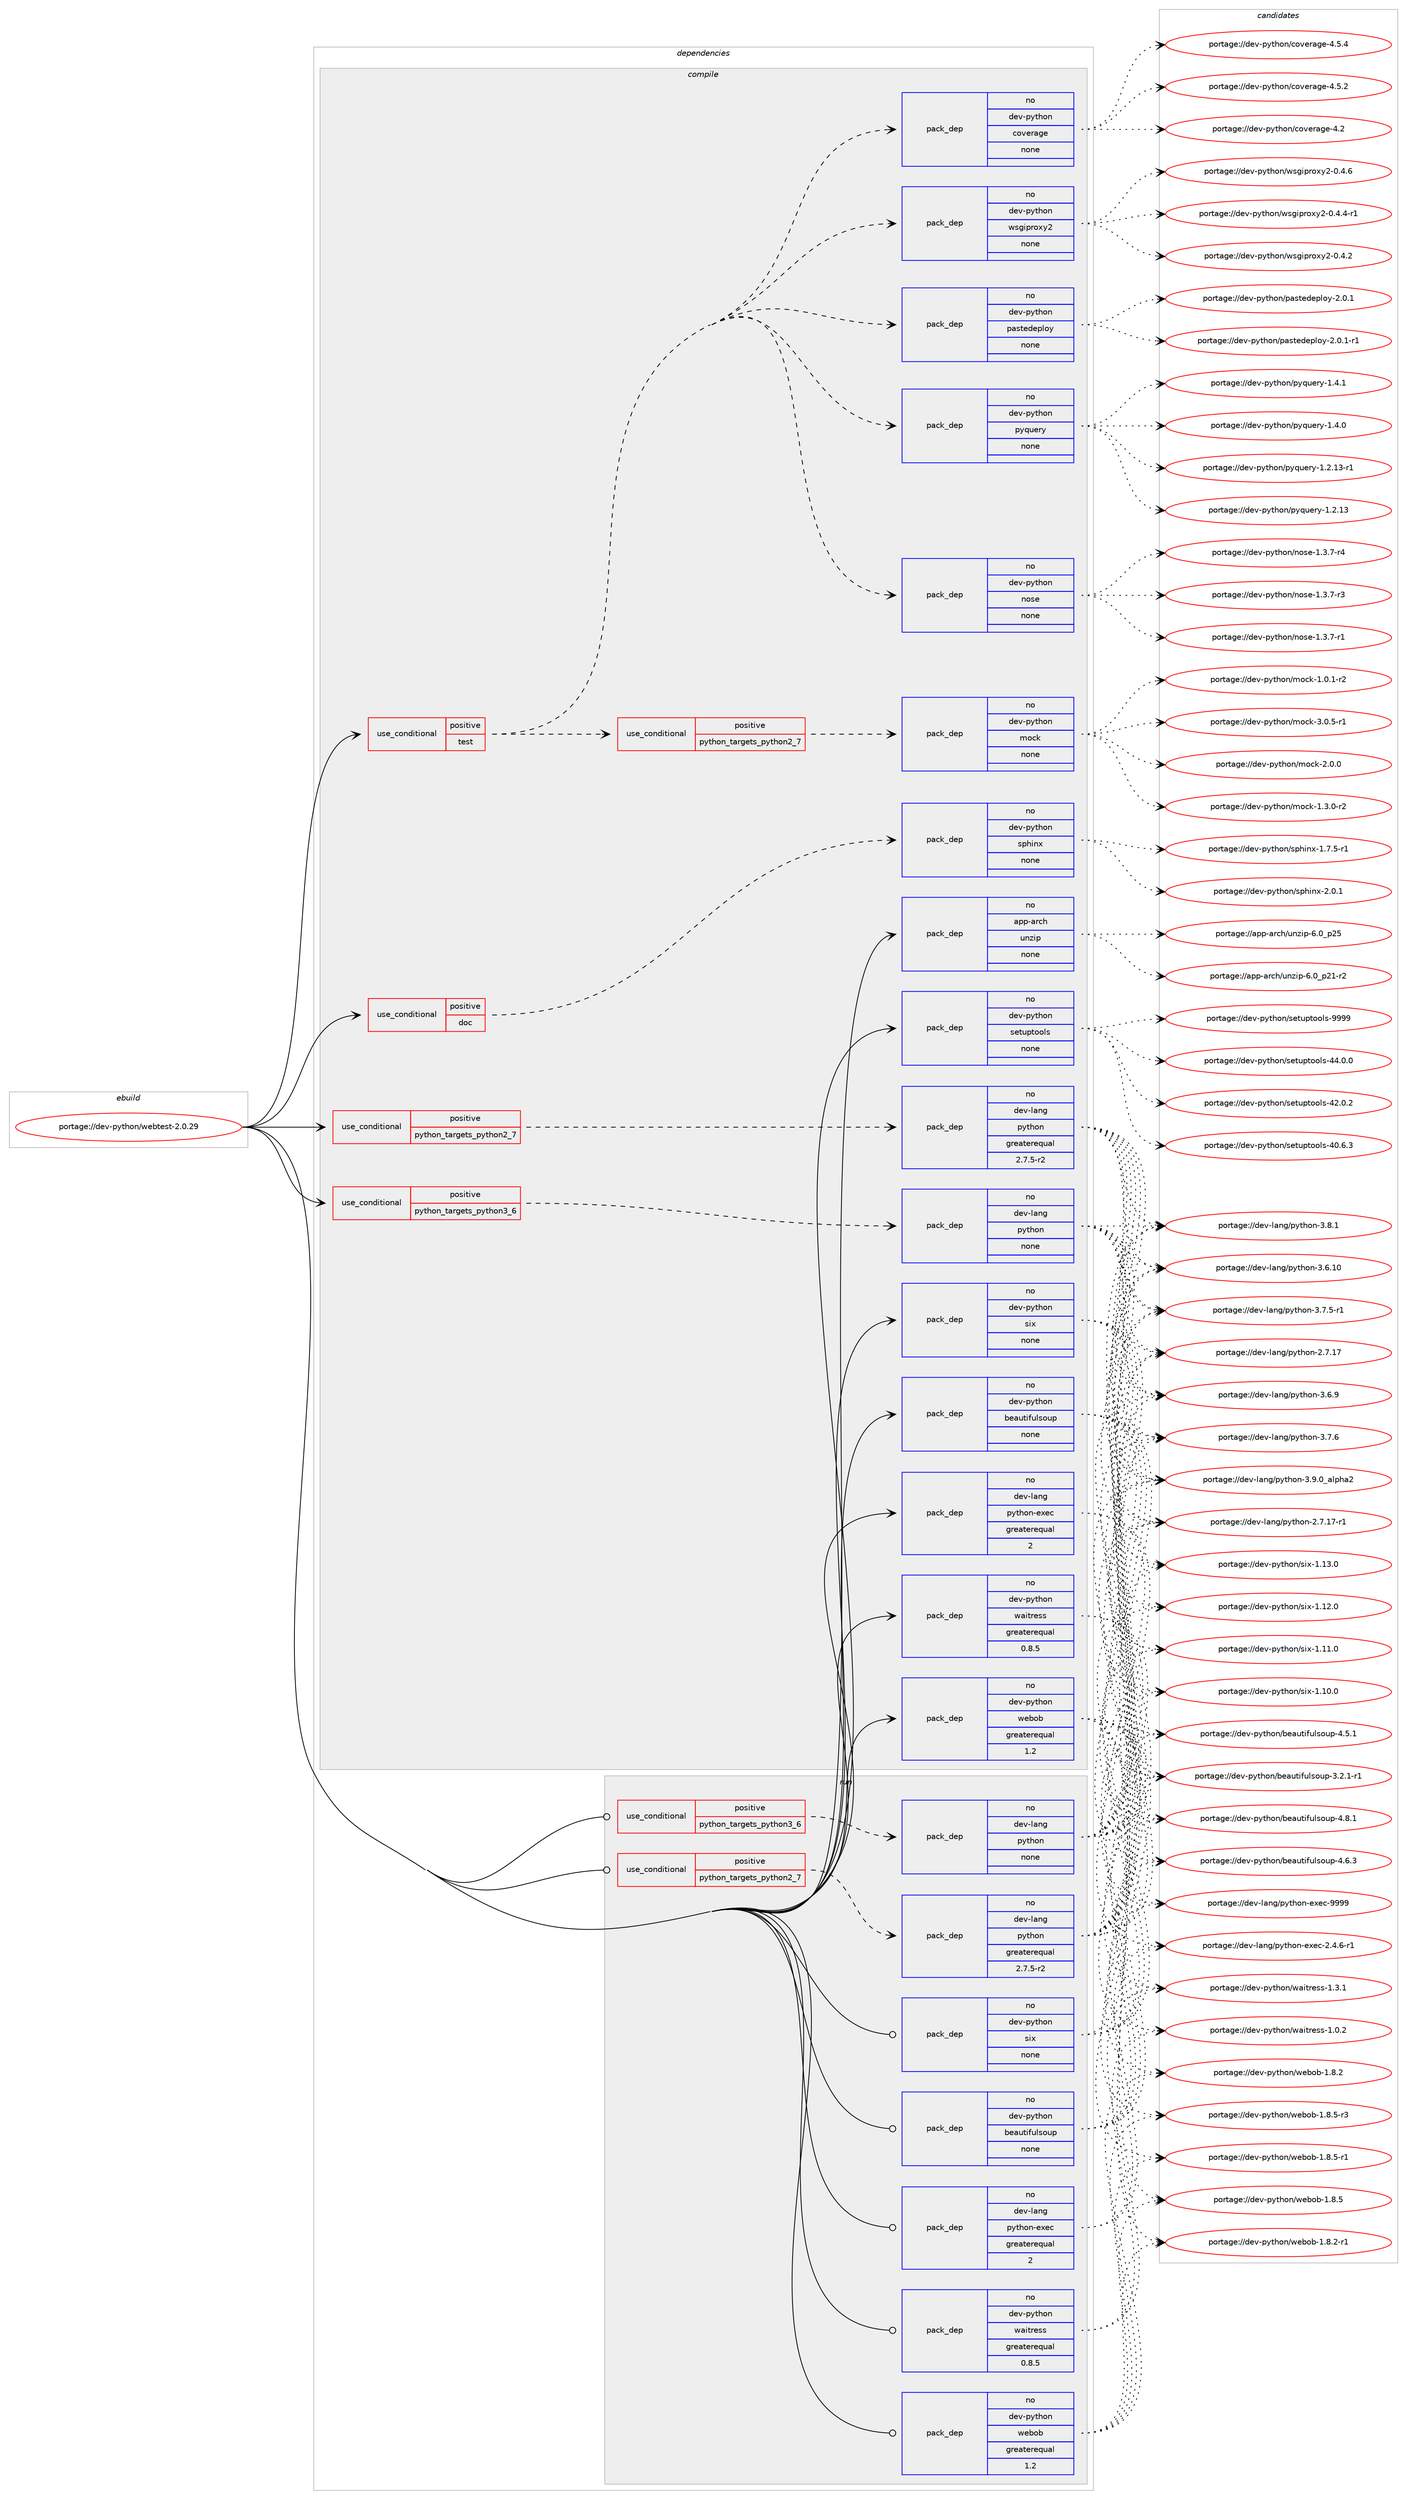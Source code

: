 digraph prolog {

# *************
# Graph options
# *************

newrank=true;
concentrate=true;
compound=true;
graph [rankdir=LR,fontname=Helvetica,fontsize=10,ranksep=1.5];#, ranksep=2.5, nodesep=0.2];
edge  [arrowhead=vee];
node  [fontname=Helvetica,fontsize=10];

# **********
# The ebuild
# **********

subgraph cluster_leftcol {
color=gray;
label=<<i>ebuild</i>>;
id [label="portage://dev-python/webtest-2.0.29", color=red, width=4, href="../dev-python/webtest-2.0.29.svg"];
}

# ****************
# The dependencies
# ****************

subgraph cluster_midcol {
color=gray;
label=<<i>dependencies</i>>;
subgraph cluster_compile {
fillcolor="#eeeeee";
style=filled;
label=<<i>compile</i>>;
subgraph cond103743 {
dependency418308 [label=<<TABLE BORDER="0" CELLBORDER="1" CELLSPACING="0" CELLPADDING="4"><TR><TD ROWSPAN="3" CELLPADDING="10">use_conditional</TD></TR><TR><TD>positive</TD></TR><TR><TD>doc</TD></TR></TABLE>>, shape=none, color=red];
subgraph pack309684 {
dependency418309 [label=<<TABLE BORDER="0" CELLBORDER="1" CELLSPACING="0" CELLPADDING="4" WIDTH="220"><TR><TD ROWSPAN="6" CELLPADDING="30">pack_dep</TD></TR><TR><TD WIDTH="110">no</TD></TR><TR><TD>dev-python</TD></TR><TR><TD>sphinx</TD></TR><TR><TD>none</TD></TR><TR><TD></TD></TR></TABLE>>, shape=none, color=blue];
}
dependency418308:e -> dependency418309:w [weight=20,style="dashed",arrowhead="vee"];
}
id:e -> dependency418308:w [weight=20,style="solid",arrowhead="vee"];
subgraph cond103744 {
dependency418310 [label=<<TABLE BORDER="0" CELLBORDER="1" CELLSPACING="0" CELLPADDING="4"><TR><TD ROWSPAN="3" CELLPADDING="10">use_conditional</TD></TR><TR><TD>positive</TD></TR><TR><TD>python_targets_python2_7</TD></TR></TABLE>>, shape=none, color=red];
subgraph pack309685 {
dependency418311 [label=<<TABLE BORDER="0" CELLBORDER="1" CELLSPACING="0" CELLPADDING="4" WIDTH="220"><TR><TD ROWSPAN="6" CELLPADDING="30">pack_dep</TD></TR><TR><TD WIDTH="110">no</TD></TR><TR><TD>dev-lang</TD></TR><TR><TD>python</TD></TR><TR><TD>greaterequal</TD></TR><TR><TD>2.7.5-r2</TD></TR></TABLE>>, shape=none, color=blue];
}
dependency418310:e -> dependency418311:w [weight=20,style="dashed",arrowhead="vee"];
}
id:e -> dependency418310:w [weight=20,style="solid",arrowhead="vee"];
subgraph cond103745 {
dependency418312 [label=<<TABLE BORDER="0" CELLBORDER="1" CELLSPACING="0" CELLPADDING="4"><TR><TD ROWSPAN="3" CELLPADDING="10">use_conditional</TD></TR><TR><TD>positive</TD></TR><TR><TD>python_targets_python3_6</TD></TR></TABLE>>, shape=none, color=red];
subgraph pack309686 {
dependency418313 [label=<<TABLE BORDER="0" CELLBORDER="1" CELLSPACING="0" CELLPADDING="4" WIDTH="220"><TR><TD ROWSPAN="6" CELLPADDING="30">pack_dep</TD></TR><TR><TD WIDTH="110">no</TD></TR><TR><TD>dev-lang</TD></TR><TR><TD>python</TD></TR><TR><TD>none</TD></TR><TR><TD></TD></TR></TABLE>>, shape=none, color=blue];
}
dependency418312:e -> dependency418313:w [weight=20,style="dashed",arrowhead="vee"];
}
id:e -> dependency418312:w [weight=20,style="solid",arrowhead="vee"];
subgraph cond103746 {
dependency418314 [label=<<TABLE BORDER="0" CELLBORDER="1" CELLSPACING="0" CELLPADDING="4"><TR><TD ROWSPAN="3" CELLPADDING="10">use_conditional</TD></TR><TR><TD>positive</TD></TR><TR><TD>test</TD></TR></TABLE>>, shape=none, color=red];
subgraph pack309687 {
dependency418315 [label=<<TABLE BORDER="0" CELLBORDER="1" CELLSPACING="0" CELLPADDING="4" WIDTH="220"><TR><TD ROWSPAN="6" CELLPADDING="30">pack_dep</TD></TR><TR><TD WIDTH="110">no</TD></TR><TR><TD>dev-python</TD></TR><TR><TD>nose</TD></TR><TR><TD>none</TD></TR><TR><TD></TD></TR></TABLE>>, shape=none, color=blue];
}
dependency418314:e -> dependency418315:w [weight=20,style="dashed",arrowhead="vee"];
subgraph pack309688 {
dependency418316 [label=<<TABLE BORDER="0" CELLBORDER="1" CELLSPACING="0" CELLPADDING="4" WIDTH="220"><TR><TD ROWSPAN="6" CELLPADDING="30">pack_dep</TD></TR><TR><TD WIDTH="110">no</TD></TR><TR><TD>dev-python</TD></TR><TR><TD>pyquery</TD></TR><TR><TD>none</TD></TR><TR><TD></TD></TR></TABLE>>, shape=none, color=blue];
}
dependency418314:e -> dependency418316:w [weight=20,style="dashed",arrowhead="vee"];
subgraph pack309689 {
dependency418317 [label=<<TABLE BORDER="0" CELLBORDER="1" CELLSPACING="0" CELLPADDING="4" WIDTH="220"><TR><TD ROWSPAN="6" CELLPADDING="30">pack_dep</TD></TR><TR><TD WIDTH="110">no</TD></TR><TR><TD>dev-python</TD></TR><TR><TD>pastedeploy</TD></TR><TR><TD>none</TD></TR><TR><TD></TD></TR></TABLE>>, shape=none, color=blue];
}
dependency418314:e -> dependency418317:w [weight=20,style="dashed",arrowhead="vee"];
subgraph pack309690 {
dependency418318 [label=<<TABLE BORDER="0" CELLBORDER="1" CELLSPACING="0" CELLPADDING="4" WIDTH="220"><TR><TD ROWSPAN="6" CELLPADDING="30">pack_dep</TD></TR><TR><TD WIDTH="110">no</TD></TR><TR><TD>dev-python</TD></TR><TR><TD>wsgiproxy2</TD></TR><TR><TD>none</TD></TR><TR><TD></TD></TR></TABLE>>, shape=none, color=blue];
}
dependency418314:e -> dependency418318:w [weight=20,style="dashed",arrowhead="vee"];
subgraph pack309691 {
dependency418319 [label=<<TABLE BORDER="0" CELLBORDER="1" CELLSPACING="0" CELLPADDING="4" WIDTH="220"><TR><TD ROWSPAN="6" CELLPADDING="30">pack_dep</TD></TR><TR><TD WIDTH="110">no</TD></TR><TR><TD>dev-python</TD></TR><TR><TD>coverage</TD></TR><TR><TD>none</TD></TR><TR><TD></TD></TR></TABLE>>, shape=none, color=blue];
}
dependency418314:e -> dependency418319:w [weight=20,style="dashed",arrowhead="vee"];
subgraph cond103747 {
dependency418320 [label=<<TABLE BORDER="0" CELLBORDER="1" CELLSPACING="0" CELLPADDING="4"><TR><TD ROWSPAN="3" CELLPADDING="10">use_conditional</TD></TR><TR><TD>positive</TD></TR><TR><TD>python_targets_python2_7</TD></TR></TABLE>>, shape=none, color=red];
subgraph pack309692 {
dependency418321 [label=<<TABLE BORDER="0" CELLBORDER="1" CELLSPACING="0" CELLPADDING="4" WIDTH="220"><TR><TD ROWSPAN="6" CELLPADDING="30">pack_dep</TD></TR><TR><TD WIDTH="110">no</TD></TR><TR><TD>dev-python</TD></TR><TR><TD>mock</TD></TR><TR><TD>none</TD></TR><TR><TD></TD></TR></TABLE>>, shape=none, color=blue];
}
dependency418320:e -> dependency418321:w [weight=20,style="dashed",arrowhead="vee"];
}
dependency418314:e -> dependency418320:w [weight=20,style="dashed",arrowhead="vee"];
}
id:e -> dependency418314:w [weight=20,style="solid",arrowhead="vee"];
subgraph pack309693 {
dependency418322 [label=<<TABLE BORDER="0" CELLBORDER="1" CELLSPACING="0" CELLPADDING="4" WIDTH="220"><TR><TD ROWSPAN="6" CELLPADDING="30">pack_dep</TD></TR><TR><TD WIDTH="110">no</TD></TR><TR><TD>app-arch</TD></TR><TR><TD>unzip</TD></TR><TR><TD>none</TD></TR><TR><TD></TD></TR></TABLE>>, shape=none, color=blue];
}
id:e -> dependency418322:w [weight=20,style="solid",arrowhead="vee"];
subgraph pack309694 {
dependency418323 [label=<<TABLE BORDER="0" CELLBORDER="1" CELLSPACING="0" CELLPADDING="4" WIDTH="220"><TR><TD ROWSPAN="6" CELLPADDING="30">pack_dep</TD></TR><TR><TD WIDTH="110">no</TD></TR><TR><TD>dev-lang</TD></TR><TR><TD>python-exec</TD></TR><TR><TD>greaterequal</TD></TR><TR><TD>2</TD></TR></TABLE>>, shape=none, color=blue];
}
id:e -> dependency418323:w [weight=20,style="solid",arrowhead="vee"];
subgraph pack309695 {
dependency418324 [label=<<TABLE BORDER="0" CELLBORDER="1" CELLSPACING="0" CELLPADDING="4" WIDTH="220"><TR><TD ROWSPAN="6" CELLPADDING="30">pack_dep</TD></TR><TR><TD WIDTH="110">no</TD></TR><TR><TD>dev-python</TD></TR><TR><TD>beautifulsoup</TD></TR><TR><TD>none</TD></TR><TR><TD></TD></TR></TABLE>>, shape=none, color=blue];
}
id:e -> dependency418324:w [weight=20,style="solid",arrowhead="vee"];
subgraph pack309696 {
dependency418325 [label=<<TABLE BORDER="0" CELLBORDER="1" CELLSPACING="0" CELLPADDING="4" WIDTH="220"><TR><TD ROWSPAN="6" CELLPADDING="30">pack_dep</TD></TR><TR><TD WIDTH="110">no</TD></TR><TR><TD>dev-python</TD></TR><TR><TD>setuptools</TD></TR><TR><TD>none</TD></TR><TR><TD></TD></TR></TABLE>>, shape=none, color=blue];
}
id:e -> dependency418325:w [weight=20,style="solid",arrowhead="vee"];
subgraph pack309697 {
dependency418326 [label=<<TABLE BORDER="0" CELLBORDER="1" CELLSPACING="0" CELLPADDING="4" WIDTH="220"><TR><TD ROWSPAN="6" CELLPADDING="30">pack_dep</TD></TR><TR><TD WIDTH="110">no</TD></TR><TR><TD>dev-python</TD></TR><TR><TD>six</TD></TR><TR><TD>none</TD></TR><TR><TD></TD></TR></TABLE>>, shape=none, color=blue];
}
id:e -> dependency418326:w [weight=20,style="solid",arrowhead="vee"];
subgraph pack309698 {
dependency418327 [label=<<TABLE BORDER="0" CELLBORDER="1" CELLSPACING="0" CELLPADDING="4" WIDTH="220"><TR><TD ROWSPAN="6" CELLPADDING="30">pack_dep</TD></TR><TR><TD WIDTH="110">no</TD></TR><TR><TD>dev-python</TD></TR><TR><TD>waitress</TD></TR><TR><TD>greaterequal</TD></TR><TR><TD>0.8.5</TD></TR></TABLE>>, shape=none, color=blue];
}
id:e -> dependency418327:w [weight=20,style="solid",arrowhead="vee"];
subgraph pack309699 {
dependency418328 [label=<<TABLE BORDER="0" CELLBORDER="1" CELLSPACING="0" CELLPADDING="4" WIDTH="220"><TR><TD ROWSPAN="6" CELLPADDING="30">pack_dep</TD></TR><TR><TD WIDTH="110">no</TD></TR><TR><TD>dev-python</TD></TR><TR><TD>webob</TD></TR><TR><TD>greaterequal</TD></TR><TR><TD>1.2</TD></TR></TABLE>>, shape=none, color=blue];
}
id:e -> dependency418328:w [weight=20,style="solid",arrowhead="vee"];
}
subgraph cluster_compileandrun {
fillcolor="#eeeeee";
style=filled;
label=<<i>compile and run</i>>;
}
subgraph cluster_run {
fillcolor="#eeeeee";
style=filled;
label=<<i>run</i>>;
subgraph cond103748 {
dependency418329 [label=<<TABLE BORDER="0" CELLBORDER="1" CELLSPACING="0" CELLPADDING="4"><TR><TD ROWSPAN="3" CELLPADDING="10">use_conditional</TD></TR><TR><TD>positive</TD></TR><TR><TD>python_targets_python2_7</TD></TR></TABLE>>, shape=none, color=red];
subgraph pack309700 {
dependency418330 [label=<<TABLE BORDER="0" CELLBORDER="1" CELLSPACING="0" CELLPADDING="4" WIDTH="220"><TR><TD ROWSPAN="6" CELLPADDING="30">pack_dep</TD></TR><TR><TD WIDTH="110">no</TD></TR><TR><TD>dev-lang</TD></TR><TR><TD>python</TD></TR><TR><TD>greaterequal</TD></TR><TR><TD>2.7.5-r2</TD></TR></TABLE>>, shape=none, color=blue];
}
dependency418329:e -> dependency418330:w [weight=20,style="dashed",arrowhead="vee"];
}
id:e -> dependency418329:w [weight=20,style="solid",arrowhead="odot"];
subgraph cond103749 {
dependency418331 [label=<<TABLE BORDER="0" CELLBORDER="1" CELLSPACING="0" CELLPADDING="4"><TR><TD ROWSPAN="3" CELLPADDING="10">use_conditional</TD></TR><TR><TD>positive</TD></TR><TR><TD>python_targets_python3_6</TD></TR></TABLE>>, shape=none, color=red];
subgraph pack309701 {
dependency418332 [label=<<TABLE BORDER="0" CELLBORDER="1" CELLSPACING="0" CELLPADDING="4" WIDTH="220"><TR><TD ROWSPAN="6" CELLPADDING="30">pack_dep</TD></TR><TR><TD WIDTH="110">no</TD></TR><TR><TD>dev-lang</TD></TR><TR><TD>python</TD></TR><TR><TD>none</TD></TR><TR><TD></TD></TR></TABLE>>, shape=none, color=blue];
}
dependency418331:e -> dependency418332:w [weight=20,style="dashed",arrowhead="vee"];
}
id:e -> dependency418331:w [weight=20,style="solid",arrowhead="odot"];
subgraph pack309702 {
dependency418333 [label=<<TABLE BORDER="0" CELLBORDER="1" CELLSPACING="0" CELLPADDING="4" WIDTH="220"><TR><TD ROWSPAN="6" CELLPADDING="30">pack_dep</TD></TR><TR><TD WIDTH="110">no</TD></TR><TR><TD>dev-lang</TD></TR><TR><TD>python-exec</TD></TR><TR><TD>greaterequal</TD></TR><TR><TD>2</TD></TR></TABLE>>, shape=none, color=blue];
}
id:e -> dependency418333:w [weight=20,style="solid",arrowhead="odot"];
subgraph pack309703 {
dependency418334 [label=<<TABLE BORDER="0" CELLBORDER="1" CELLSPACING="0" CELLPADDING="4" WIDTH="220"><TR><TD ROWSPAN="6" CELLPADDING="30">pack_dep</TD></TR><TR><TD WIDTH="110">no</TD></TR><TR><TD>dev-python</TD></TR><TR><TD>beautifulsoup</TD></TR><TR><TD>none</TD></TR><TR><TD></TD></TR></TABLE>>, shape=none, color=blue];
}
id:e -> dependency418334:w [weight=20,style="solid",arrowhead="odot"];
subgraph pack309704 {
dependency418335 [label=<<TABLE BORDER="0" CELLBORDER="1" CELLSPACING="0" CELLPADDING="4" WIDTH="220"><TR><TD ROWSPAN="6" CELLPADDING="30">pack_dep</TD></TR><TR><TD WIDTH="110">no</TD></TR><TR><TD>dev-python</TD></TR><TR><TD>six</TD></TR><TR><TD>none</TD></TR><TR><TD></TD></TR></TABLE>>, shape=none, color=blue];
}
id:e -> dependency418335:w [weight=20,style="solid",arrowhead="odot"];
subgraph pack309705 {
dependency418336 [label=<<TABLE BORDER="0" CELLBORDER="1" CELLSPACING="0" CELLPADDING="4" WIDTH="220"><TR><TD ROWSPAN="6" CELLPADDING="30">pack_dep</TD></TR><TR><TD WIDTH="110">no</TD></TR><TR><TD>dev-python</TD></TR><TR><TD>waitress</TD></TR><TR><TD>greaterequal</TD></TR><TR><TD>0.8.5</TD></TR></TABLE>>, shape=none, color=blue];
}
id:e -> dependency418336:w [weight=20,style="solid",arrowhead="odot"];
subgraph pack309706 {
dependency418337 [label=<<TABLE BORDER="0" CELLBORDER="1" CELLSPACING="0" CELLPADDING="4" WIDTH="220"><TR><TD ROWSPAN="6" CELLPADDING="30">pack_dep</TD></TR><TR><TD WIDTH="110">no</TD></TR><TR><TD>dev-python</TD></TR><TR><TD>webob</TD></TR><TR><TD>greaterequal</TD></TR><TR><TD>1.2</TD></TR></TABLE>>, shape=none, color=blue];
}
id:e -> dependency418337:w [weight=20,style="solid",arrowhead="odot"];
}
}

# **************
# The candidates
# **************

subgraph cluster_choices {
rank=same;
color=gray;
label=<<i>candidates</i>>;

subgraph choice309684 {
color=black;
nodesep=1;
choice1001011184511212111610411111047115112104105110120455046484649 [label="portage://dev-python/sphinx-2.0.1", color=red, width=4,href="../dev-python/sphinx-2.0.1.svg"];
choice10010111845112121116104111110471151121041051101204549465546534511449 [label="portage://dev-python/sphinx-1.7.5-r1", color=red, width=4,href="../dev-python/sphinx-1.7.5-r1.svg"];
dependency418309:e -> choice1001011184511212111610411111047115112104105110120455046484649:w [style=dotted,weight="100"];
dependency418309:e -> choice10010111845112121116104111110471151121041051101204549465546534511449:w [style=dotted,weight="100"];
}
subgraph choice309685 {
color=black;
nodesep=1;
choice10010111845108971101034711212111610411111045514657464895971081121049750 [label="portage://dev-lang/python-3.9.0_alpha2", color=red, width=4,href="../dev-lang/python-3.9.0_alpha2.svg"];
choice100101118451089711010347112121116104111110455146564649 [label="portage://dev-lang/python-3.8.1", color=red, width=4,href="../dev-lang/python-3.8.1.svg"];
choice100101118451089711010347112121116104111110455146554654 [label="portage://dev-lang/python-3.7.6", color=red, width=4,href="../dev-lang/python-3.7.6.svg"];
choice1001011184510897110103471121211161041111104551465546534511449 [label="portage://dev-lang/python-3.7.5-r1", color=red, width=4,href="../dev-lang/python-3.7.5-r1.svg"];
choice100101118451089711010347112121116104111110455146544657 [label="portage://dev-lang/python-3.6.9", color=red, width=4,href="../dev-lang/python-3.6.9.svg"];
choice10010111845108971101034711212111610411111045514654464948 [label="portage://dev-lang/python-3.6.10", color=red, width=4,href="../dev-lang/python-3.6.10.svg"];
choice100101118451089711010347112121116104111110455046554649554511449 [label="portage://dev-lang/python-2.7.17-r1", color=red, width=4,href="../dev-lang/python-2.7.17-r1.svg"];
choice10010111845108971101034711212111610411111045504655464955 [label="portage://dev-lang/python-2.7.17", color=red, width=4,href="../dev-lang/python-2.7.17.svg"];
dependency418311:e -> choice10010111845108971101034711212111610411111045514657464895971081121049750:w [style=dotted,weight="100"];
dependency418311:e -> choice100101118451089711010347112121116104111110455146564649:w [style=dotted,weight="100"];
dependency418311:e -> choice100101118451089711010347112121116104111110455146554654:w [style=dotted,weight="100"];
dependency418311:e -> choice1001011184510897110103471121211161041111104551465546534511449:w [style=dotted,weight="100"];
dependency418311:e -> choice100101118451089711010347112121116104111110455146544657:w [style=dotted,weight="100"];
dependency418311:e -> choice10010111845108971101034711212111610411111045514654464948:w [style=dotted,weight="100"];
dependency418311:e -> choice100101118451089711010347112121116104111110455046554649554511449:w [style=dotted,weight="100"];
dependency418311:e -> choice10010111845108971101034711212111610411111045504655464955:w [style=dotted,weight="100"];
}
subgraph choice309686 {
color=black;
nodesep=1;
choice10010111845108971101034711212111610411111045514657464895971081121049750 [label="portage://dev-lang/python-3.9.0_alpha2", color=red, width=4,href="../dev-lang/python-3.9.0_alpha2.svg"];
choice100101118451089711010347112121116104111110455146564649 [label="portage://dev-lang/python-3.8.1", color=red, width=4,href="../dev-lang/python-3.8.1.svg"];
choice100101118451089711010347112121116104111110455146554654 [label="portage://dev-lang/python-3.7.6", color=red, width=4,href="../dev-lang/python-3.7.6.svg"];
choice1001011184510897110103471121211161041111104551465546534511449 [label="portage://dev-lang/python-3.7.5-r1", color=red, width=4,href="../dev-lang/python-3.7.5-r1.svg"];
choice100101118451089711010347112121116104111110455146544657 [label="portage://dev-lang/python-3.6.9", color=red, width=4,href="../dev-lang/python-3.6.9.svg"];
choice10010111845108971101034711212111610411111045514654464948 [label="portage://dev-lang/python-3.6.10", color=red, width=4,href="../dev-lang/python-3.6.10.svg"];
choice100101118451089711010347112121116104111110455046554649554511449 [label="portage://dev-lang/python-2.7.17-r1", color=red, width=4,href="../dev-lang/python-2.7.17-r1.svg"];
choice10010111845108971101034711212111610411111045504655464955 [label="portage://dev-lang/python-2.7.17", color=red, width=4,href="../dev-lang/python-2.7.17.svg"];
dependency418313:e -> choice10010111845108971101034711212111610411111045514657464895971081121049750:w [style=dotted,weight="100"];
dependency418313:e -> choice100101118451089711010347112121116104111110455146564649:w [style=dotted,weight="100"];
dependency418313:e -> choice100101118451089711010347112121116104111110455146554654:w [style=dotted,weight="100"];
dependency418313:e -> choice1001011184510897110103471121211161041111104551465546534511449:w [style=dotted,weight="100"];
dependency418313:e -> choice100101118451089711010347112121116104111110455146544657:w [style=dotted,weight="100"];
dependency418313:e -> choice10010111845108971101034711212111610411111045514654464948:w [style=dotted,weight="100"];
dependency418313:e -> choice100101118451089711010347112121116104111110455046554649554511449:w [style=dotted,weight="100"];
dependency418313:e -> choice10010111845108971101034711212111610411111045504655464955:w [style=dotted,weight="100"];
}
subgraph choice309687 {
color=black;
nodesep=1;
choice10010111845112121116104111110471101111151014549465146554511452 [label="portage://dev-python/nose-1.3.7-r4", color=red, width=4,href="../dev-python/nose-1.3.7-r4.svg"];
choice10010111845112121116104111110471101111151014549465146554511451 [label="portage://dev-python/nose-1.3.7-r3", color=red, width=4,href="../dev-python/nose-1.3.7-r3.svg"];
choice10010111845112121116104111110471101111151014549465146554511449 [label="portage://dev-python/nose-1.3.7-r1", color=red, width=4,href="../dev-python/nose-1.3.7-r1.svg"];
dependency418315:e -> choice10010111845112121116104111110471101111151014549465146554511452:w [style=dotted,weight="100"];
dependency418315:e -> choice10010111845112121116104111110471101111151014549465146554511451:w [style=dotted,weight="100"];
dependency418315:e -> choice10010111845112121116104111110471101111151014549465146554511449:w [style=dotted,weight="100"];
}
subgraph choice309688 {
color=black;
nodesep=1;
choice1001011184511212111610411111047112121113117101114121454946524649 [label="portage://dev-python/pyquery-1.4.1", color=red, width=4,href="../dev-python/pyquery-1.4.1.svg"];
choice1001011184511212111610411111047112121113117101114121454946524648 [label="portage://dev-python/pyquery-1.4.0", color=red, width=4,href="../dev-python/pyquery-1.4.0.svg"];
choice1001011184511212111610411111047112121113117101114121454946504649514511449 [label="portage://dev-python/pyquery-1.2.13-r1", color=red, width=4,href="../dev-python/pyquery-1.2.13-r1.svg"];
choice100101118451121211161041111104711212111311710111412145494650464951 [label="portage://dev-python/pyquery-1.2.13", color=red, width=4,href="../dev-python/pyquery-1.2.13.svg"];
dependency418316:e -> choice1001011184511212111610411111047112121113117101114121454946524649:w [style=dotted,weight="100"];
dependency418316:e -> choice1001011184511212111610411111047112121113117101114121454946524648:w [style=dotted,weight="100"];
dependency418316:e -> choice1001011184511212111610411111047112121113117101114121454946504649514511449:w [style=dotted,weight="100"];
dependency418316:e -> choice100101118451121211161041111104711212111311710111412145494650464951:w [style=dotted,weight="100"];
}
subgraph choice309689 {
color=black;
nodesep=1;
choice1001011184511212111610411111047112971151161011001011121081111214550464846494511449 [label="portage://dev-python/pastedeploy-2.0.1-r1", color=red, width=4,href="../dev-python/pastedeploy-2.0.1-r1.svg"];
choice100101118451121211161041111104711297115116101100101112108111121455046484649 [label="portage://dev-python/pastedeploy-2.0.1", color=red, width=4,href="../dev-python/pastedeploy-2.0.1.svg"];
dependency418317:e -> choice1001011184511212111610411111047112971151161011001011121081111214550464846494511449:w [style=dotted,weight="100"];
dependency418317:e -> choice100101118451121211161041111104711297115116101100101112108111121455046484649:w [style=dotted,weight="100"];
}
subgraph choice309690 {
color=black;
nodesep=1;
choice100101118451121211161041111104711911510310511211411112012150454846524654 [label="portage://dev-python/wsgiproxy2-0.4.6", color=red, width=4,href="../dev-python/wsgiproxy2-0.4.6.svg"];
choice1001011184511212111610411111047119115103105112114111120121504548465246524511449 [label="portage://dev-python/wsgiproxy2-0.4.4-r1", color=red, width=4,href="../dev-python/wsgiproxy2-0.4.4-r1.svg"];
choice100101118451121211161041111104711911510310511211411112012150454846524650 [label="portage://dev-python/wsgiproxy2-0.4.2", color=red, width=4,href="../dev-python/wsgiproxy2-0.4.2.svg"];
dependency418318:e -> choice100101118451121211161041111104711911510310511211411112012150454846524654:w [style=dotted,weight="100"];
dependency418318:e -> choice1001011184511212111610411111047119115103105112114111120121504548465246524511449:w [style=dotted,weight="100"];
dependency418318:e -> choice100101118451121211161041111104711911510310511211411112012150454846524650:w [style=dotted,weight="100"];
}
subgraph choice309691 {
color=black;
nodesep=1;
choice10010111845112121116104111110479911111810111497103101455246534652 [label="portage://dev-python/coverage-4.5.4", color=red, width=4,href="../dev-python/coverage-4.5.4.svg"];
choice10010111845112121116104111110479911111810111497103101455246534650 [label="portage://dev-python/coverage-4.5.2", color=red, width=4,href="../dev-python/coverage-4.5.2.svg"];
choice1001011184511212111610411111047991111181011149710310145524650 [label="portage://dev-python/coverage-4.2", color=red, width=4,href="../dev-python/coverage-4.2.svg"];
dependency418319:e -> choice10010111845112121116104111110479911111810111497103101455246534652:w [style=dotted,weight="100"];
dependency418319:e -> choice10010111845112121116104111110479911111810111497103101455246534650:w [style=dotted,weight="100"];
dependency418319:e -> choice1001011184511212111610411111047991111181011149710310145524650:w [style=dotted,weight="100"];
}
subgraph choice309692 {
color=black;
nodesep=1;
choice1001011184511212111610411111047109111991074551464846534511449 [label="portage://dev-python/mock-3.0.5-r1", color=red, width=4,href="../dev-python/mock-3.0.5-r1.svg"];
choice100101118451121211161041111104710911199107455046484648 [label="portage://dev-python/mock-2.0.0", color=red, width=4,href="../dev-python/mock-2.0.0.svg"];
choice1001011184511212111610411111047109111991074549465146484511450 [label="portage://dev-python/mock-1.3.0-r2", color=red, width=4,href="../dev-python/mock-1.3.0-r2.svg"];
choice1001011184511212111610411111047109111991074549464846494511450 [label="portage://dev-python/mock-1.0.1-r2", color=red, width=4,href="../dev-python/mock-1.0.1-r2.svg"];
dependency418321:e -> choice1001011184511212111610411111047109111991074551464846534511449:w [style=dotted,weight="100"];
dependency418321:e -> choice100101118451121211161041111104710911199107455046484648:w [style=dotted,weight="100"];
dependency418321:e -> choice1001011184511212111610411111047109111991074549465146484511450:w [style=dotted,weight="100"];
dependency418321:e -> choice1001011184511212111610411111047109111991074549464846494511450:w [style=dotted,weight="100"];
}
subgraph choice309693 {
color=black;
nodesep=1;
choice971121124597114991044711711012210511245544648951125053 [label="portage://app-arch/unzip-6.0_p25", color=red, width=4,href="../app-arch/unzip-6.0_p25.svg"];
choice9711211245971149910447117110122105112455446489511250494511450 [label="portage://app-arch/unzip-6.0_p21-r2", color=red, width=4,href="../app-arch/unzip-6.0_p21-r2.svg"];
dependency418322:e -> choice971121124597114991044711711012210511245544648951125053:w [style=dotted,weight="100"];
dependency418322:e -> choice9711211245971149910447117110122105112455446489511250494511450:w [style=dotted,weight="100"];
}
subgraph choice309694 {
color=black;
nodesep=1;
choice10010111845108971101034711212111610411111045101120101994557575757 [label="portage://dev-lang/python-exec-9999", color=red, width=4,href="../dev-lang/python-exec-9999.svg"];
choice10010111845108971101034711212111610411111045101120101994550465246544511449 [label="portage://dev-lang/python-exec-2.4.6-r1", color=red, width=4,href="../dev-lang/python-exec-2.4.6-r1.svg"];
dependency418323:e -> choice10010111845108971101034711212111610411111045101120101994557575757:w [style=dotted,weight="100"];
dependency418323:e -> choice10010111845108971101034711212111610411111045101120101994550465246544511449:w [style=dotted,weight="100"];
}
subgraph choice309695 {
color=black;
nodesep=1;
choice10010111845112121116104111110479810197117116105102117108115111117112455246564649 [label="portage://dev-python/beautifulsoup-4.8.1", color=red, width=4,href="../dev-python/beautifulsoup-4.8.1.svg"];
choice10010111845112121116104111110479810197117116105102117108115111117112455246544651 [label="portage://dev-python/beautifulsoup-4.6.3", color=red, width=4,href="../dev-python/beautifulsoup-4.6.3.svg"];
choice10010111845112121116104111110479810197117116105102117108115111117112455246534649 [label="portage://dev-python/beautifulsoup-4.5.1", color=red, width=4,href="../dev-python/beautifulsoup-4.5.1.svg"];
choice100101118451121211161041111104798101971171161051021171081151111171124551465046494511449 [label="portage://dev-python/beautifulsoup-3.2.1-r1", color=red, width=4,href="../dev-python/beautifulsoup-3.2.1-r1.svg"];
dependency418324:e -> choice10010111845112121116104111110479810197117116105102117108115111117112455246564649:w [style=dotted,weight="100"];
dependency418324:e -> choice10010111845112121116104111110479810197117116105102117108115111117112455246544651:w [style=dotted,weight="100"];
dependency418324:e -> choice10010111845112121116104111110479810197117116105102117108115111117112455246534649:w [style=dotted,weight="100"];
dependency418324:e -> choice100101118451121211161041111104798101971171161051021171081151111171124551465046494511449:w [style=dotted,weight="100"];
}
subgraph choice309696 {
color=black;
nodesep=1;
choice10010111845112121116104111110471151011161171121161111111081154557575757 [label="portage://dev-python/setuptools-9999", color=red, width=4,href="../dev-python/setuptools-9999.svg"];
choice100101118451121211161041111104711510111611711211611111110811545525246484648 [label="portage://dev-python/setuptools-44.0.0", color=red, width=4,href="../dev-python/setuptools-44.0.0.svg"];
choice100101118451121211161041111104711510111611711211611111110811545525046484650 [label="portage://dev-python/setuptools-42.0.2", color=red, width=4,href="../dev-python/setuptools-42.0.2.svg"];
choice100101118451121211161041111104711510111611711211611111110811545524846544651 [label="portage://dev-python/setuptools-40.6.3", color=red, width=4,href="../dev-python/setuptools-40.6.3.svg"];
dependency418325:e -> choice10010111845112121116104111110471151011161171121161111111081154557575757:w [style=dotted,weight="100"];
dependency418325:e -> choice100101118451121211161041111104711510111611711211611111110811545525246484648:w [style=dotted,weight="100"];
dependency418325:e -> choice100101118451121211161041111104711510111611711211611111110811545525046484650:w [style=dotted,weight="100"];
dependency418325:e -> choice100101118451121211161041111104711510111611711211611111110811545524846544651:w [style=dotted,weight="100"];
}
subgraph choice309697 {
color=black;
nodesep=1;
choice100101118451121211161041111104711510512045494649514648 [label="portage://dev-python/six-1.13.0", color=red, width=4,href="../dev-python/six-1.13.0.svg"];
choice100101118451121211161041111104711510512045494649504648 [label="portage://dev-python/six-1.12.0", color=red, width=4,href="../dev-python/six-1.12.0.svg"];
choice100101118451121211161041111104711510512045494649494648 [label="portage://dev-python/six-1.11.0", color=red, width=4,href="../dev-python/six-1.11.0.svg"];
choice100101118451121211161041111104711510512045494649484648 [label="portage://dev-python/six-1.10.0", color=red, width=4,href="../dev-python/six-1.10.0.svg"];
dependency418326:e -> choice100101118451121211161041111104711510512045494649514648:w [style=dotted,weight="100"];
dependency418326:e -> choice100101118451121211161041111104711510512045494649504648:w [style=dotted,weight="100"];
dependency418326:e -> choice100101118451121211161041111104711510512045494649494648:w [style=dotted,weight="100"];
dependency418326:e -> choice100101118451121211161041111104711510512045494649484648:w [style=dotted,weight="100"];
}
subgraph choice309698 {
color=black;
nodesep=1;
choice100101118451121211161041111104711997105116114101115115454946514649 [label="portage://dev-python/waitress-1.3.1", color=red, width=4,href="../dev-python/waitress-1.3.1.svg"];
choice100101118451121211161041111104711997105116114101115115454946484650 [label="portage://dev-python/waitress-1.0.2", color=red, width=4,href="../dev-python/waitress-1.0.2.svg"];
dependency418327:e -> choice100101118451121211161041111104711997105116114101115115454946514649:w [style=dotted,weight="100"];
dependency418327:e -> choice100101118451121211161041111104711997105116114101115115454946484650:w [style=dotted,weight="100"];
}
subgraph choice309699 {
color=black;
nodesep=1;
choice100101118451121211161041111104711910198111984549465646534511451 [label="portage://dev-python/webob-1.8.5-r3", color=red, width=4,href="../dev-python/webob-1.8.5-r3.svg"];
choice100101118451121211161041111104711910198111984549465646534511449 [label="portage://dev-python/webob-1.8.5-r1", color=red, width=4,href="../dev-python/webob-1.8.5-r1.svg"];
choice10010111845112121116104111110471191019811198454946564653 [label="portage://dev-python/webob-1.8.5", color=red, width=4,href="../dev-python/webob-1.8.5.svg"];
choice100101118451121211161041111104711910198111984549465646504511449 [label="portage://dev-python/webob-1.8.2-r1", color=red, width=4,href="../dev-python/webob-1.8.2-r1.svg"];
choice10010111845112121116104111110471191019811198454946564650 [label="portage://dev-python/webob-1.8.2", color=red, width=4,href="../dev-python/webob-1.8.2.svg"];
dependency418328:e -> choice100101118451121211161041111104711910198111984549465646534511451:w [style=dotted,weight="100"];
dependency418328:e -> choice100101118451121211161041111104711910198111984549465646534511449:w [style=dotted,weight="100"];
dependency418328:e -> choice10010111845112121116104111110471191019811198454946564653:w [style=dotted,weight="100"];
dependency418328:e -> choice100101118451121211161041111104711910198111984549465646504511449:w [style=dotted,weight="100"];
dependency418328:e -> choice10010111845112121116104111110471191019811198454946564650:w [style=dotted,weight="100"];
}
subgraph choice309700 {
color=black;
nodesep=1;
choice10010111845108971101034711212111610411111045514657464895971081121049750 [label="portage://dev-lang/python-3.9.0_alpha2", color=red, width=4,href="../dev-lang/python-3.9.0_alpha2.svg"];
choice100101118451089711010347112121116104111110455146564649 [label="portage://dev-lang/python-3.8.1", color=red, width=4,href="../dev-lang/python-3.8.1.svg"];
choice100101118451089711010347112121116104111110455146554654 [label="portage://dev-lang/python-3.7.6", color=red, width=4,href="../dev-lang/python-3.7.6.svg"];
choice1001011184510897110103471121211161041111104551465546534511449 [label="portage://dev-lang/python-3.7.5-r1", color=red, width=4,href="../dev-lang/python-3.7.5-r1.svg"];
choice100101118451089711010347112121116104111110455146544657 [label="portage://dev-lang/python-3.6.9", color=red, width=4,href="../dev-lang/python-3.6.9.svg"];
choice10010111845108971101034711212111610411111045514654464948 [label="portage://dev-lang/python-3.6.10", color=red, width=4,href="../dev-lang/python-3.6.10.svg"];
choice100101118451089711010347112121116104111110455046554649554511449 [label="portage://dev-lang/python-2.7.17-r1", color=red, width=4,href="../dev-lang/python-2.7.17-r1.svg"];
choice10010111845108971101034711212111610411111045504655464955 [label="portage://dev-lang/python-2.7.17", color=red, width=4,href="../dev-lang/python-2.7.17.svg"];
dependency418330:e -> choice10010111845108971101034711212111610411111045514657464895971081121049750:w [style=dotted,weight="100"];
dependency418330:e -> choice100101118451089711010347112121116104111110455146564649:w [style=dotted,weight="100"];
dependency418330:e -> choice100101118451089711010347112121116104111110455146554654:w [style=dotted,weight="100"];
dependency418330:e -> choice1001011184510897110103471121211161041111104551465546534511449:w [style=dotted,weight="100"];
dependency418330:e -> choice100101118451089711010347112121116104111110455146544657:w [style=dotted,weight="100"];
dependency418330:e -> choice10010111845108971101034711212111610411111045514654464948:w [style=dotted,weight="100"];
dependency418330:e -> choice100101118451089711010347112121116104111110455046554649554511449:w [style=dotted,weight="100"];
dependency418330:e -> choice10010111845108971101034711212111610411111045504655464955:w [style=dotted,weight="100"];
}
subgraph choice309701 {
color=black;
nodesep=1;
choice10010111845108971101034711212111610411111045514657464895971081121049750 [label="portage://dev-lang/python-3.9.0_alpha2", color=red, width=4,href="../dev-lang/python-3.9.0_alpha2.svg"];
choice100101118451089711010347112121116104111110455146564649 [label="portage://dev-lang/python-3.8.1", color=red, width=4,href="../dev-lang/python-3.8.1.svg"];
choice100101118451089711010347112121116104111110455146554654 [label="portage://dev-lang/python-3.7.6", color=red, width=4,href="../dev-lang/python-3.7.6.svg"];
choice1001011184510897110103471121211161041111104551465546534511449 [label="portage://dev-lang/python-3.7.5-r1", color=red, width=4,href="../dev-lang/python-3.7.5-r1.svg"];
choice100101118451089711010347112121116104111110455146544657 [label="portage://dev-lang/python-3.6.9", color=red, width=4,href="../dev-lang/python-3.6.9.svg"];
choice10010111845108971101034711212111610411111045514654464948 [label="portage://dev-lang/python-3.6.10", color=red, width=4,href="../dev-lang/python-3.6.10.svg"];
choice100101118451089711010347112121116104111110455046554649554511449 [label="portage://dev-lang/python-2.7.17-r1", color=red, width=4,href="../dev-lang/python-2.7.17-r1.svg"];
choice10010111845108971101034711212111610411111045504655464955 [label="portage://dev-lang/python-2.7.17", color=red, width=4,href="../dev-lang/python-2.7.17.svg"];
dependency418332:e -> choice10010111845108971101034711212111610411111045514657464895971081121049750:w [style=dotted,weight="100"];
dependency418332:e -> choice100101118451089711010347112121116104111110455146564649:w [style=dotted,weight="100"];
dependency418332:e -> choice100101118451089711010347112121116104111110455146554654:w [style=dotted,weight="100"];
dependency418332:e -> choice1001011184510897110103471121211161041111104551465546534511449:w [style=dotted,weight="100"];
dependency418332:e -> choice100101118451089711010347112121116104111110455146544657:w [style=dotted,weight="100"];
dependency418332:e -> choice10010111845108971101034711212111610411111045514654464948:w [style=dotted,weight="100"];
dependency418332:e -> choice100101118451089711010347112121116104111110455046554649554511449:w [style=dotted,weight="100"];
dependency418332:e -> choice10010111845108971101034711212111610411111045504655464955:w [style=dotted,weight="100"];
}
subgraph choice309702 {
color=black;
nodesep=1;
choice10010111845108971101034711212111610411111045101120101994557575757 [label="portage://dev-lang/python-exec-9999", color=red, width=4,href="../dev-lang/python-exec-9999.svg"];
choice10010111845108971101034711212111610411111045101120101994550465246544511449 [label="portage://dev-lang/python-exec-2.4.6-r1", color=red, width=4,href="../dev-lang/python-exec-2.4.6-r1.svg"];
dependency418333:e -> choice10010111845108971101034711212111610411111045101120101994557575757:w [style=dotted,weight="100"];
dependency418333:e -> choice10010111845108971101034711212111610411111045101120101994550465246544511449:w [style=dotted,weight="100"];
}
subgraph choice309703 {
color=black;
nodesep=1;
choice10010111845112121116104111110479810197117116105102117108115111117112455246564649 [label="portage://dev-python/beautifulsoup-4.8.1", color=red, width=4,href="../dev-python/beautifulsoup-4.8.1.svg"];
choice10010111845112121116104111110479810197117116105102117108115111117112455246544651 [label="portage://dev-python/beautifulsoup-4.6.3", color=red, width=4,href="../dev-python/beautifulsoup-4.6.3.svg"];
choice10010111845112121116104111110479810197117116105102117108115111117112455246534649 [label="portage://dev-python/beautifulsoup-4.5.1", color=red, width=4,href="../dev-python/beautifulsoup-4.5.1.svg"];
choice100101118451121211161041111104798101971171161051021171081151111171124551465046494511449 [label="portage://dev-python/beautifulsoup-3.2.1-r1", color=red, width=4,href="../dev-python/beautifulsoup-3.2.1-r1.svg"];
dependency418334:e -> choice10010111845112121116104111110479810197117116105102117108115111117112455246564649:w [style=dotted,weight="100"];
dependency418334:e -> choice10010111845112121116104111110479810197117116105102117108115111117112455246544651:w [style=dotted,weight="100"];
dependency418334:e -> choice10010111845112121116104111110479810197117116105102117108115111117112455246534649:w [style=dotted,weight="100"];
dependency418334:e -> choice100101118451121211161041111104798101971171161051021171081151111171124551465046494511449:w [style=dotted,weight="100"];
}
subgraph choice309704 {
color=black;
nodesep=1;
choice100101118451121211161041111104711510512045494649514648 [label="portage://dev-python/six-1.13.0", color=red, width=4,href="../dev-python/six-1.13.0.svg"];
choice100101118451121211161041111104711510512045494649504648 [label="portage://dev-python/six-1.12.0", color=red, width=4,href="../dev-python/six-1.12.0.svg"];
choice100101118451121211161041111104711510512045494649494648 [label="portage://dev-python/six-1.11.0", color=red, width=4,href="../dev-python/six-1.11.0.svg"];
choice100101118451121211161041111104711510512045494649484648 [label="portage://dev-python/six-1.10.0", color=red, width=4,href="../dev-python/six-1.10.0.svg"];
dependency418335:e -> choice100101118451121211161041111104711510512045494649514648:w [style=dotted,weight="100"];
dependency418335:e -> choice100101118451121211161041111104711510512045494649504648:w [style=dotted,weight="100"];
dependency418335:e -> choice100101118451121211161041111104711510512045494649494648:w [style=dotted,weight="100"];
dependency418335:e -> choice100101118451121211161041111104711510512045494649484648:w [style=dotted,weight="100"];
}
subgraph choice309705 {
color=black;
nodesep=1;
choice100101118451121211161041111104711997105116114101115115454946514649 [label="portage://dev-python/waitress-1.3.1", color=red, width=4,href="../dev-python/waitress-1.3.1.svg"];
choice100101118451121211161041111104711997105116114101115115454946484650 [label="portage://dev-python/waitress-1.0.2", color=red, width=4,href="../dev-python/waitress-1.0.2.svg"];
dependency418336:e -> choice100101118451121211161041111104711997105116114101115115454946514649:w [style=dotted,weight="100"];
dependency418336:e -> choice100101118451121211161041111104711997105116114101115115454946484650:w [style=dotted,weight="100"];
}
subgraph choice309706 {
color=black;
nodesep=1;
choice100101118451121211161041111104711910198111984549465646534511451 [label="portage://dev-python/webob-1.8.5-r3", color=red, width=4,href="../dev-python/webob-1.8.5-r3.svg"];
choice100101118451121211161041111104711910198111984549465646534511449 [label="portage://dev-python/webob-1.8.5-r1", color=red, width=4,href="../dev-python/webob-1.8.5-r1.svg"];
choice10010111845112121116104111110471191019811198454946564653 [label="portage://dev-python/webob-1.8.5", color=red, width=4,href="../dev-python/webob-1.8.5.svg"];
choice100101118451121211161041111104711910198111984549465646504511449 [label="portage://dev-python/webob-1.8.2-r1", color=red, width=4,href="../dev-python/webob-1.8.2-r1.svg"];
choice10010111845112121116104111110471191019811198454946564650 [label="portage://dev-python/webob-1.8.2", color=red, width=4,href="../dev-python/webob-1.8.2.svg"];
dependency418337:e -> choice100101118451121211161041111104711910198111984549465646534511451:w [style=dotted,weight="100"];
dependency418337:e -> choice100101118451121211161041111104711910198111984549465646534511449:w [style=dotted,weight="100"];
dependency418337:e -> choice10010111845112121116104111110471191019811198454946564653:w [style=dotted,weight="100"];
dependency418337:e -> choice100101118451121211161041111104711910198111984549465646504511449:w [style=dotted,weight="100"];
dependency418337:e -> choice10010111845112121116104111110471191019811198454946564650:w [style=dotted,weight="100"];
}
}

}
